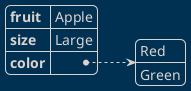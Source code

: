' Do not edit
' Theme Gallery
' autogenerated by script
'
@startjson
!theme blueprint
{
   "fruit":"Apple",
   "size": "Large",
   "color": ["Red", "Green"]
}
@endjson
